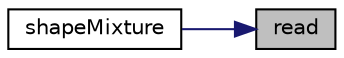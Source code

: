 digraph "read"
{
 // LATEX_PDF_SIZE
  edge [fontname="Helvetica",fontsize="10",labelfontname="Helvetica",labelfontsize="10"];
  node [fontname="Helvetica",fontsize="10",shape=record];
  rankdir="RL";
  Node1 [label="read",height=0.2,width=0.4,color="black", fillcolor="grey75", style="filled", fontcolor="black",tooltip=" "];
  Node1 -> Node2 [dir="back",color="midnightblue",fontsize="10",style="solid",fontname="Helvetica"];
  Node2 [label="shapeMixture",height=0.2,width=0.4,color="black", fillcolor="white", style="filled",URL="$classpFlow_1_1shapeMixture.html#a30b28159990ebe96ff0cdd6184f093a4",tooltip="Construct from dictionary."];
}
